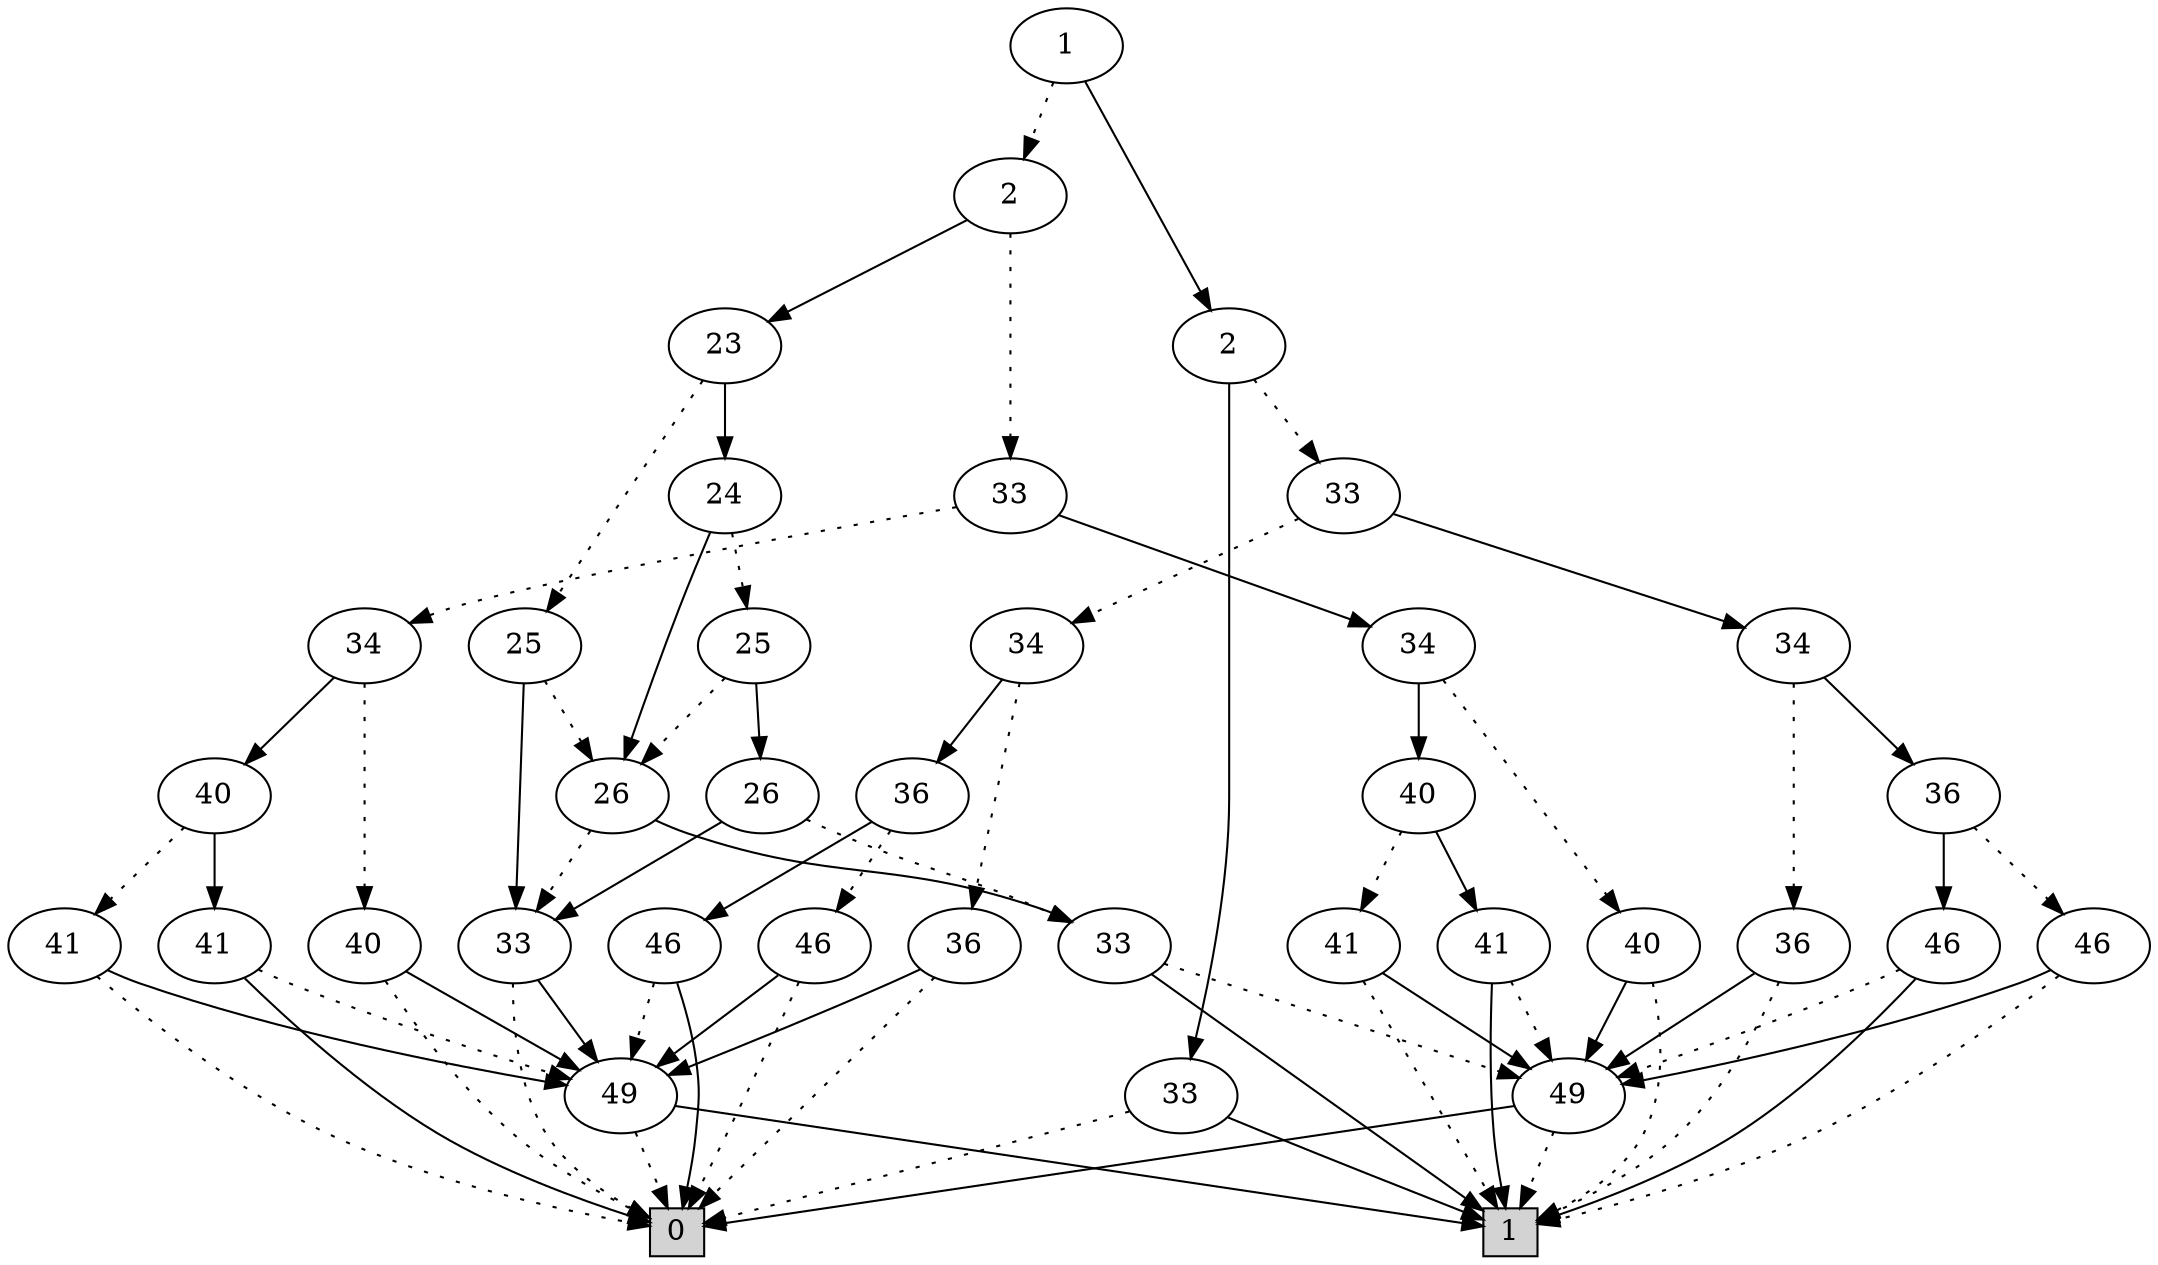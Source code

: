 digraph G {
0 [shape=box, label="0", style=filled, shape=box, height=0.3, width=0.3];
1 [shape=box, label="1", style=filled, shape=box, height=0.3, width=0.3];
41271 [label="1"];
41271 -> 41268 [style=dotted];
41271 -> 41270 [style=filled];
41268 [label="2"];
41268 -> 41260 [style=dotted];
41268 -> 41267 [style=filled];
41260 [label="33"];
41260 -> 41225 [style=dotted];
41260 -> 41236 [style=filled];
41225 [label="34"];
41225 -> 41224 [style=dotted];
41225 -> 32458 [style=filled];
41224 [label="40"];
41224 -> 0 [style=dotted];
41224 -> 100 [style=filled];
100 [label="49"];
100 -> 0 [style=dotted];
100 -> 1 [style=filled];
32458 [label="40"];
32458 -> 32457 [style=dotted];
32458 -> 694 [style=filled];
32457 [label="41"];
32457 -> 0 [style=dotted];
32457 -> 100 [style=filled];
694 [label="41"];
694 -> 100 [style=dotted];
694 -> 0 [style=filled];
41236 [label="34"];
41236 -> 41235 [style=dotted];
41236 -> 32480 [style=filled];
41235 [label="40"];
41235 -> 1 [style=dotted];
41235 -> 101 [style=filled];
101 [label="49"];
101 -> 1 [style=dotted];
101 -> 0 [style=filled];
32480 [label="40"];
32480 -> 32479 [style=dotted];
32480 -> 705 [style=filled];
32479 [label="41"];
32479 -> 1 [style=dotted];
32479 -> 101 [style=filled];
705 [label="41"];
705 -> 101 [style=dotted];
705 -> 1 [style=filled];
41267 [label="23"];
41267 -> 41263 [style=dotted];
41267 -> 41266 [style=filled];
41263 [label="25"];
41263 -> 41262 [style=dotted];
41263 -> 41200 [style=filled];
41262 [label="26"];
41262 -> 41200 [style=dotted];
41262 -> 41261 [style=filled];
41200 [label="33"];
41200 -> 0 [style=dotted];
41200 -> 100 [style=filled];
41261 [label="33"];
41261 -> 101 [style=dotted];
41261 -> 1 [style=filled];
41266 [label="24"];
41266 -> 41265 [style=dotted];
41266 -> 41262 [style=filled];
41265 [label="25"];
41265 -> 41262 [style=dotted];
41265 -> 41264 [style=filled];
41264 [label="26"];
41264 -> 41261 [style=dotted];
41264 -> 41200 [style=filled];
41270 [label="2"];
41270 -> 41269 [style=dotted];
41270 -> 68 [style=filled];
41269 [label="33"];
41269 -> 41230 [style=dotted];
41269 -> 41241 [style=filled];
41230 [label="34"];
41230 -> 635 [style=dotted];
41230 -> 32466 [style=filled];
635 [label="36"];
635 -> 0 [style=dotted];
635 -> 100 [style=filled];
32466 [label="36"];
32466 -> 690 [style=dotted];
32466 -> 698 [style=filled];
690 [label="46"];
690 -> 0 [style=dotted];
690 -> 100 [style=filled];
698 [label="46"];
698 -> 100 [style=dotted];
698 -> 0 [style=filled];
41241 [label="34"];
41241 -> 637 [style=dotted];
41241 -> 32488 [style=filled];
637 [label="36"];
637 -> 1 [style=dotted];
637 -> 101 [style=filled];
32488 [label="36"];
32488 -> 692 [style=dotted];
32488 -> 709 [style=filled];
692 [label="46"];
692 -> 1 [style=dotted];
692 -> 101 [style=filled];
709 [label="46"];
709 -> 101 [style=dotted];
709 -> 1 [style=filled];
68 [label="33"];
68 -> 0 [style=dotted];
68 -> 1 [style=filled];
}

